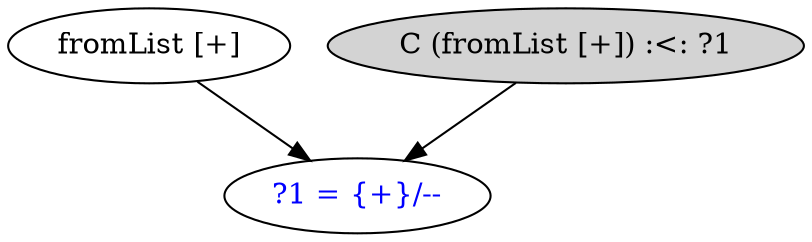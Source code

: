digraph C {
 "?1 = {+}/--" [fontcolor=blue];
 "fromList [+]" -> "?1 = {+}/--";
 "C (fromList [+]) :<: ?1" [style=filled];
 "C (fromList [+]) :<: ?1" -> "?1 = {+}/--";
}